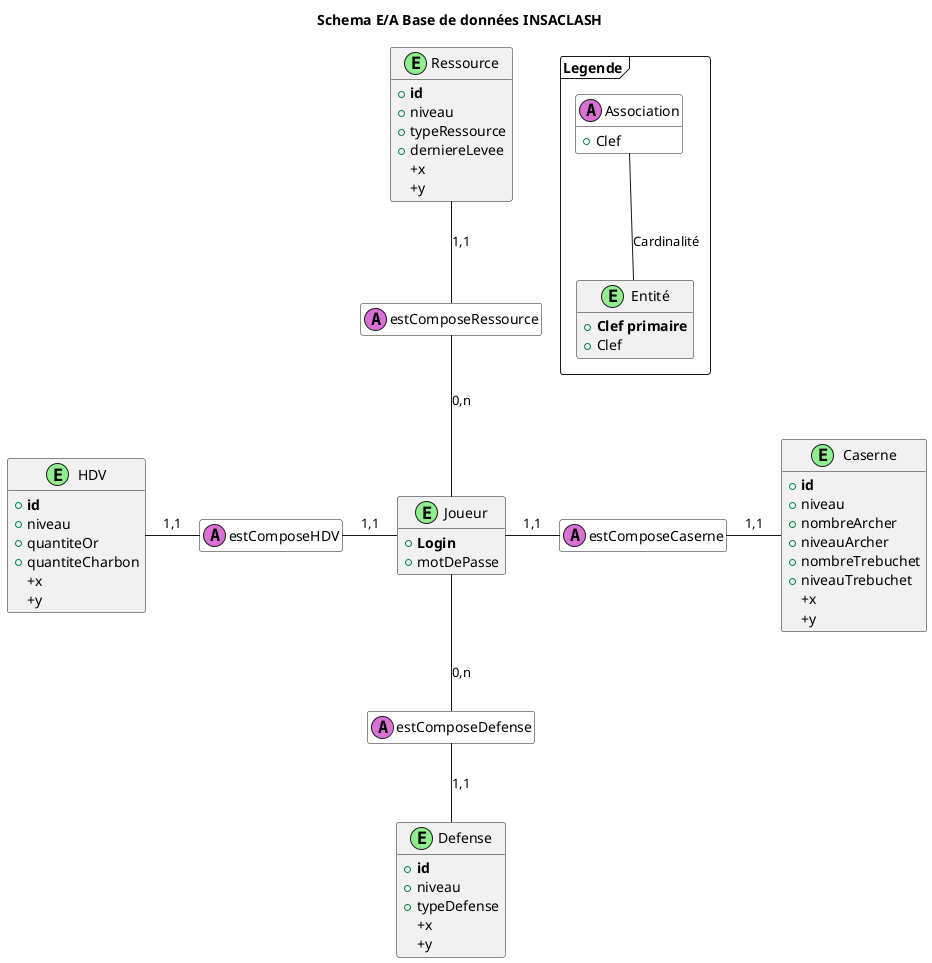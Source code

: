 @startuml
''' Titre du schema
Title Schema E/A Base de données INSACLASH 



''' Legende
package Legende <<Frame>>{
    class Association<<(A, orchid)>> #White{
        +Clef
    }
    class Entité<<(E, lightgreen)>>{
        +<b>Clef primaire
        +Clef
    }
    Association -- Entité : Cardinalité
}



''' Association
class estComposeDefense <<(A, orchid)>> #White
class estComposeRessource <<(A, orchid)>> #White
class estComposeHDV <<(A, orchid)>> #White
class estComposeCaserne <<(A, orchid)>> #White





''' Entites
class Joueur<<(E, lightgreen)>>{
    +<b>Login
    +motDePasse
}
class Defense<<(E, lightgreen)>>{
    +<b>id
    +niveau
    +typeDefense
    +x
    +y
}
class Ressource<<(E, lightgreen)>>{
    +<b>id
    +niveau
    +typeRessource
    +derniereLevee
    +x
    +y
}
class HDV<<(E, lightgreen)>>{
    +<b>id
    +niveau
    +quantiteOr
    +quantiteCharbon
    +x
    +y
}
class Caserne<<(E, lightgreen)>>{
    +<b>id
    +niveau
    +nombreArcher
    +niveauArcher
    +nombreTrebuchet
    +niveauTrebuchet
    +x
    +y
}




''' Liaison
Joueur -left estComposeHDV : 1,1
estComposeHDV -left HDV: 1,1

Joueur -right estComposeCaserne : 1,1
estComposeCaserne -right Caserne: 1,1

Joueur -up- estComposeRessource : 0,n
estComposeRessource -up- Ressource: 1,1

Joueur -down- estComposeDefense : 0,n
estComposeDefense -down- Defense: 1,1



hide empty attribute
hide method
@enduml
